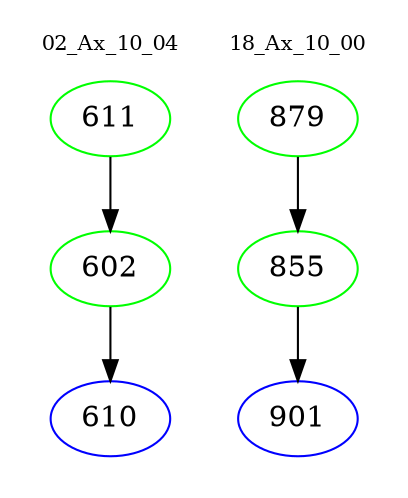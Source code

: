 digraph{
subgraph cluster_0 {
color = white
label = "02_Ax_10_04";
fontsize=10;
T0_611 [label="611", color="green"]
T0_611 -> T0_602 [color="black"]
T0_602 [label="602", color="green"]
T0_602 -> T0_610 [color="black"]
T0_610 [label="610", color="blue"]
}
subgraph cluster_1 {
color = white
label = "18_Ax_10_00";
fontsize=10;
T1_879 [label="879", color="green"]
T1_879 -> T1_855 [color="black"]
T1_855 [label="855", color="green"]
T1_855 -> T1_901 [color="black"]
T1_901 [label="901", color="blue"]
}
}
